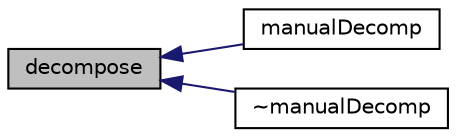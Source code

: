 digraph "decompose"
{
  bgcolor="transparent";
  edge [fontname="Helvetica",fontsize="10",labelfontname="Helvetica",labelfontsize="10"];
  node [fontname="Helvetica",fontsize="10",shape=record];
  rankdir="LR";
  Node1 [label="decompose",height=0.2,width=0.4,color="black", fillcolor="grey75", style="filled", fontcolor="black"];
  Node1 -> Node2 [dir="back",color="midnightblue",fontsize="10",style="solid",fontname="Helvetica"];
  Node2 [label="manualDecomp",height=0.2,width=0.4,color="black",URL="$a01432.html#a28929a436e9cf15f96190d1e1f869a40",tooltip="Construct given the decomposition dictionary. "];
  Node1 -> Node3 [dir="back",color="midnightblue",fontsize="10",style="solid",fontname="Helvetica"];
  Node3 [label="~manualDecomp",height=0.2,width=0.4,color="black",URL="$a01432.html#a9c4eb823b577461c903a9c234fbacb72",tooltip="Destructor. "];
}
